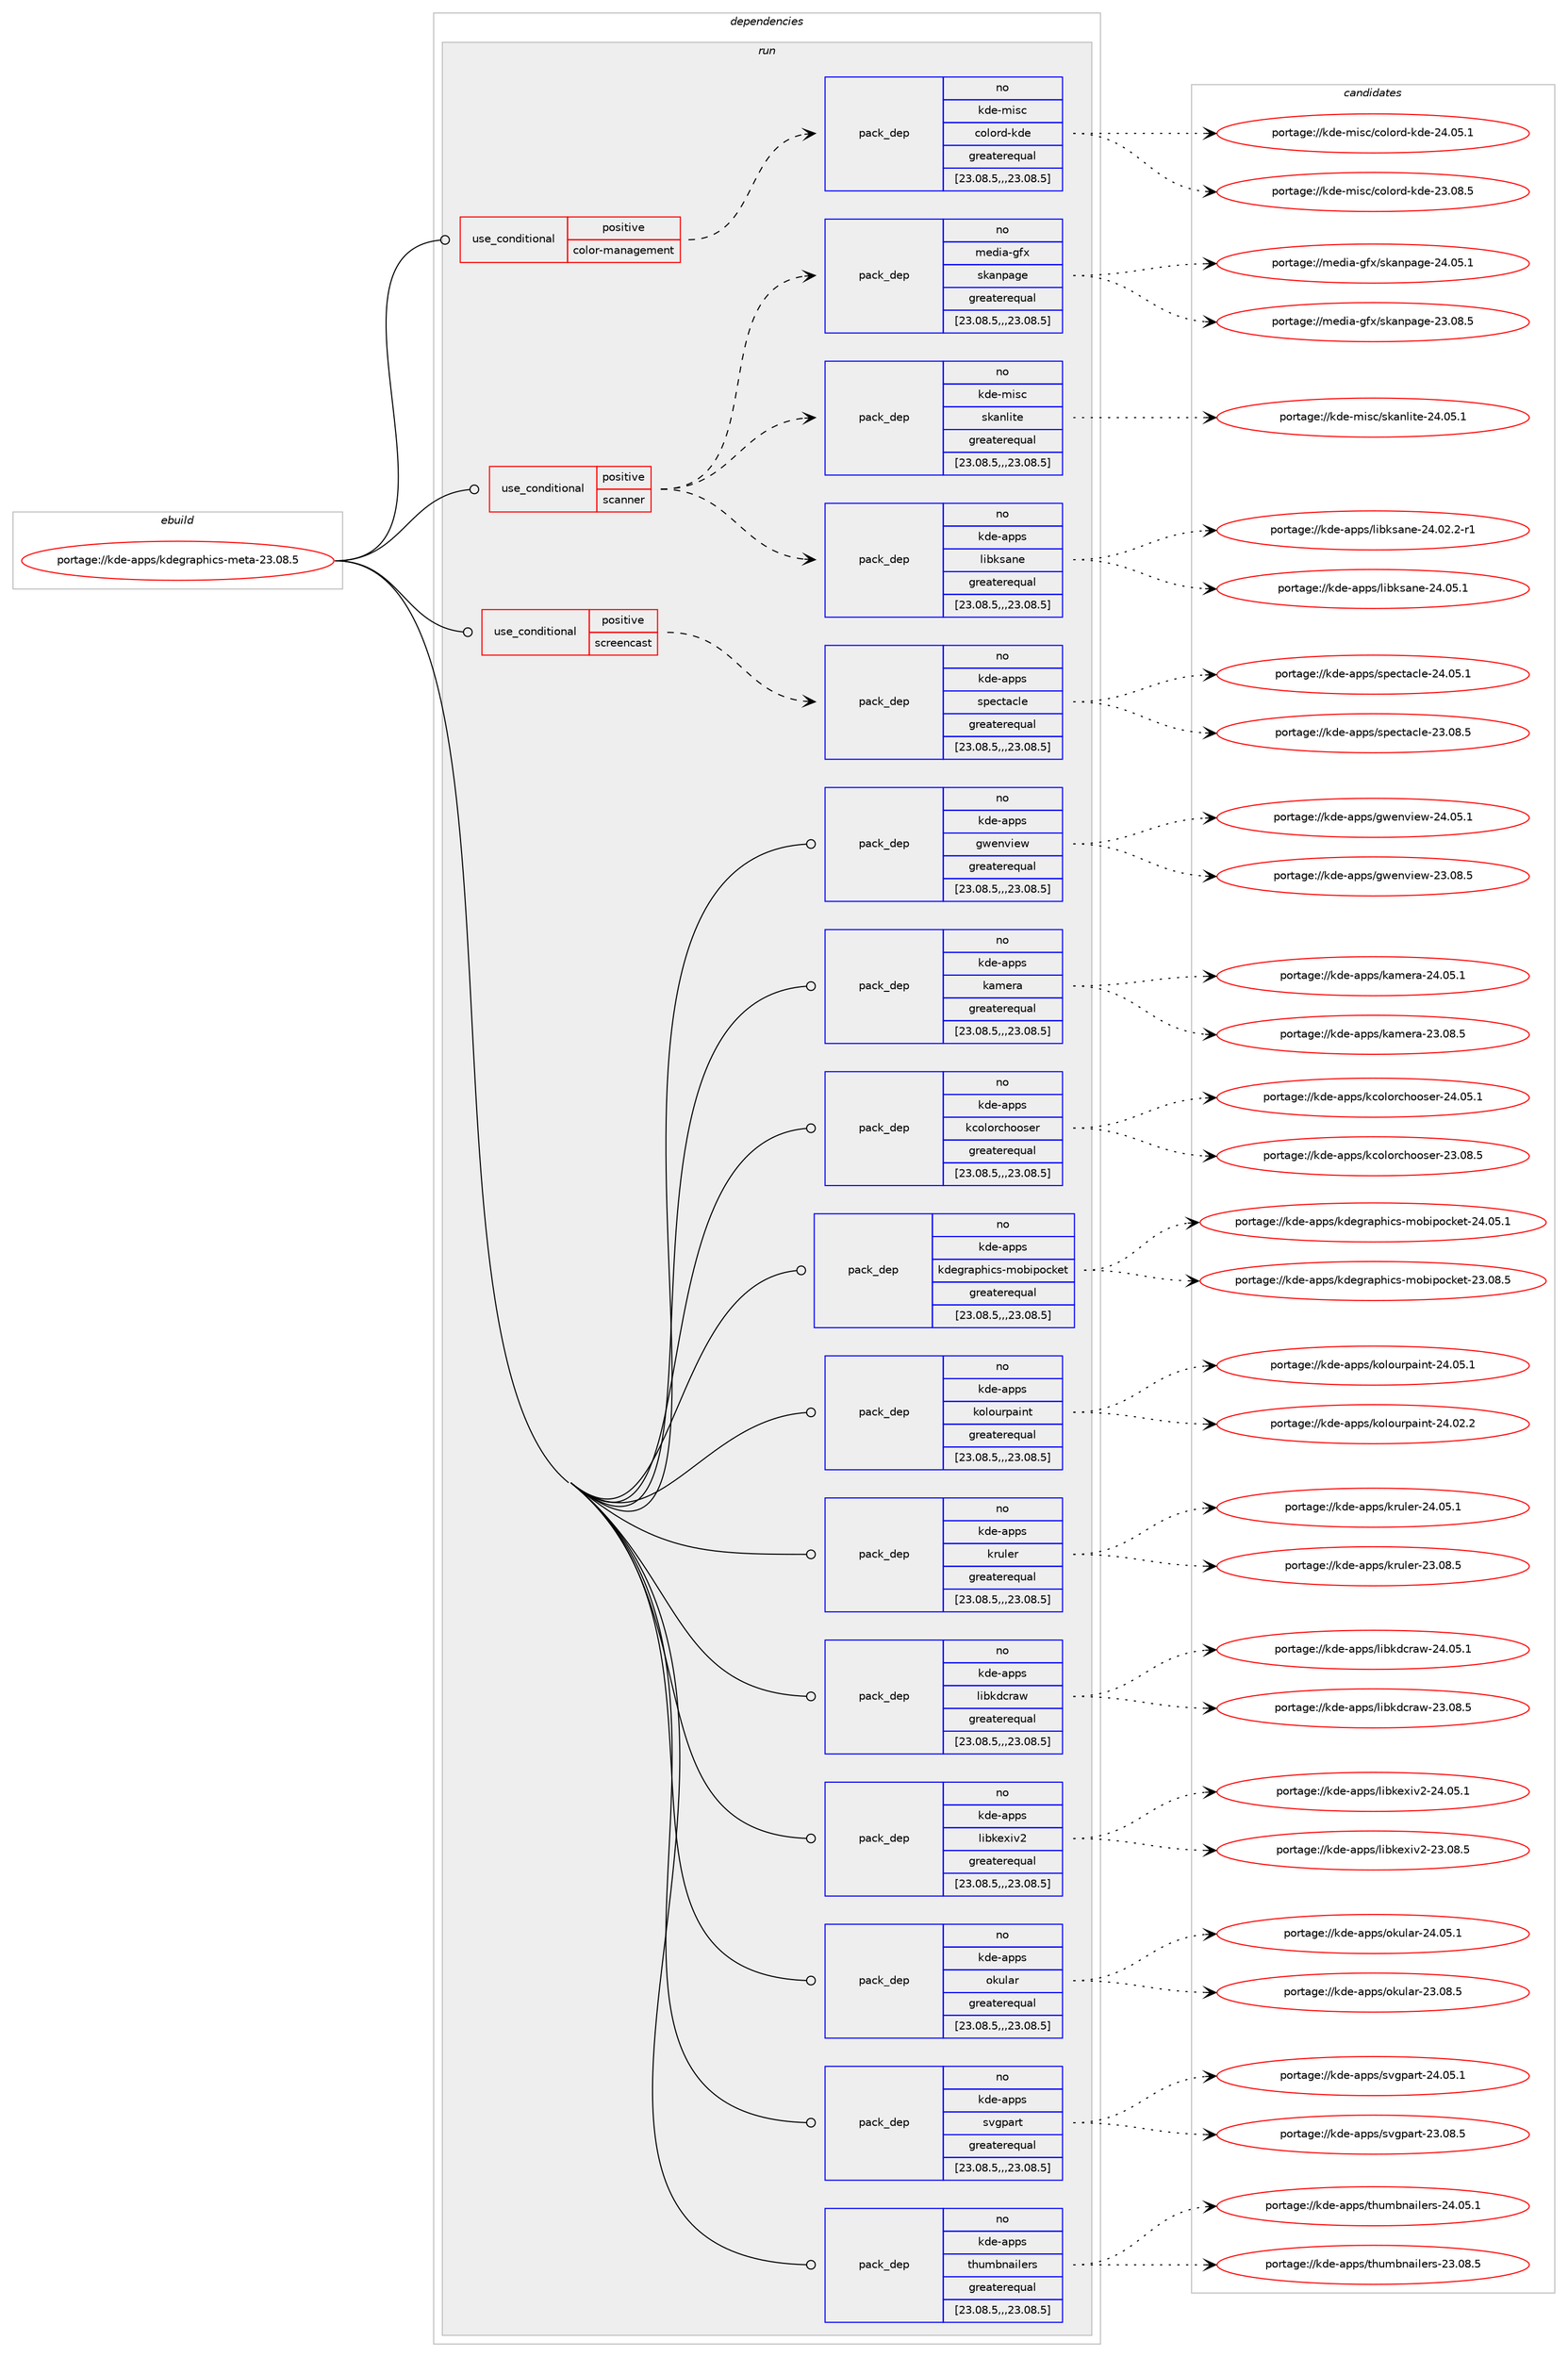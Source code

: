 digraph prolog {

# *************
# Graph options
# *************

newrank=true;
concentrate=true;
compound=true;
graph [rankdir=LR,fontname=Helvetica,fontsize=10,ranksep=1.5];#, ranksep=2.5, nodesep=0.2];
edge  [arrowhead=vee];
node  [fontname=Helvetica,fontsize=10];

# **********
# The ebuild
# **********

subgraph cluster_leftcol {
color=gray;
rank=same;
label=<<i>ebuild</i>>;
id [label="portage://kde-apps/kdegraphics-meta-23.08.5", color=red, width=4, href="../kde-apps/kdegraphics-meta-23.08.5.svg"];
}

# ****************
# The dependencies
# ****************

subgraph cluster_midcol {
color=gray;
label=<<i>dependencies</i>>;
subgraph cluster_compile {
fillcolor="#eeeeee";
style=filled;
label=<<i>compile</i>>;
}
subgraph cluster_compileandrun {
fillcolor="#eeeeee";
style=filled;
label=<<i>compile and run</i>>;
}
subgraph cluster_run {
fillcolor="#eeeeee";
style=filled;
label=<<i>run</i>>;
subgraph cond65581 {
dependency246452 [label=<<TABLE BORDER="0" CELLBORDER="1" CELLSPACING="0" CELLPADDING="4"><TR><TD ROWSPAN="3" CELLPADDING="10">use_conditional</TD></TR><TR><TD>positive</TD></TR><TR><TD>color-management</TD></TR></TABLE>>, shape=none, color=red];
subgraph pack179134 {
dependency246453 [label=<<TABLE BORDER="0" CELLBORDER="1" CELLSPACING="0" CELLPADDING="4" WIDTH="220"><TR><TD ROWSPAN="6" CELLPADDING="30">pack_dep</TD></TR><TR><TD WIDTH="110">no</TD></TR><TR><TD>kde-misc</TD></TR><TR><TD>colord-kde</TD></TR><TR><TD>greaterequal</TD></TR><TR><TD>[23.08.5,,,23.08.5]</TD></TR></TABLE>>, shape=none, color=blue];
}
dependency246452:e -> dependency246453:w [weight=20,style="dashed",arrowhead="vee"];
}
id:e -> dependency246452:w [weight=20,style="solid",arrowhead="odot"];
subgraph cond65582 {
dependency246454 [label=<<TABLE BORDER="0" CELLBORDER="1" CELLSPACING="0" CELLPADDING="4"><TR><TD ROWSPAN="3" CELLPADDING="10">use_conditional</TD></TR><TR><TD>positive</TD></TR><TR><TD>scanner</TD></TR></TABLE>>, shape=none, color=red];
subgraph pack179135 {
dependency246455 [label=<<TABLE BORDER="0" CELLBORDER="1" CELLSPACING="0" CELLPADDING="4" WIDTH="220"><TR><TD ROWSPAN="6" CELLPADDING="30">pack_dep</TD></TR><TR><TD WIDTH="110">no</TD></TR><TR><TD>kde-apps</TD></TR><TR><TD>libksane</TD></TR><TR><TD>greaterequal</TD></TR><TR><TD>[23.08.5,,,23.08.5]</TD></TR></TABLE>>, shape=none, color=blue];
}
dependency246454:e -> dependency246455:w [weight=20,style="dashed",arrowhead="vee"];
subgraph pack179136 {
dependency246456 [label=<<TABLE BORDER="0" CELLBORDER="1" CELLSPACING="0" CELLPADDING="4" WIDTH="220"><TR><TD ROWSPAN="6" CELLPADDING="30">pack_dep</TD></TR><TR><TD WIDTH="110">no</TD></TR><TR><TD>kde-misc</TD></TR><TR><TD>skanlite</TD></TR><TR><TD>greaterequal</TD></TR><TR><TD>[23.08.5,,,23.08.5]</TD></TR></TABLE>>, shape=none, color=blue];
}
dependency246454:e -> dependency246456:w [weight=20,style="dashed",arrowhead="vee"];
subgraph pack179137 {
dependency246457 [label=<<TABLE BORDER="0" CELLBORDER="1" CELLSPACING="0" CELLPADDING="4" WIDTH="220"><TR><TD ROWSPAN="6" CELLPADDING="30">pack_dep</TD></TR><TR><TD WIDTH="110">no</TD></TR><TR><TD>media-gfx</TD></TR><TR><TD>skanpage</TD></TR><TR><TD>greaterequal</TD></TR><TR><TD>[23.08.5,,,23.08.5]</TD></TR></TABLE>>, shape=none, color=blue];
}
dependency246454:e -> dependency246457:w [weight=20,style="dashed",arrowhead="vee"];
}
id:e -> dependency246454:w [weight=20,style="solid",arrowhead="odot"];
subgraph cond65583 {
dependency246458 [label=<<TABLE BORDER="0" CELLBORDER="1" CELLSPACING="0" CELLPADDING="4"><TR><TD ROWSPAN="3" CELLPADDING="10">use_conditional</TD></TR><TR><TD>positive</TD></TR><TR><TD>screencast</TD></TR></TABLE>>, shape=none, color=red];
subgraph pack179138 {
dependency246459 [label=<<TABLE BORDER="0" CELLBORDER="1" CELLSPACING="0" CELLPADDING="4" WIDTH="220"><TR><TD ROWSPAN="6" CELLPADDING="30">pack_dep</TD></TR><TR><TD WIDTH="110">no</TD></TR><TR><TD>kde-apps</TD></TR><TR><TD>spectacle</TD></TR><TR><TD>greaterequal</TD></TR><TR><TD>[23.08.5,,,23.08.5]</TD></TR></TABLE>>, shape=none, color=blue];
}
dependency246458:e -> dependency246459:w [weight=20,style="dashed",arrowhead="vee"];
}
id:e -> dependency246458:w [weight=20,style="solid",arrowhead="odot"];
subgraph pack179139 {
dependency246460 [label=<<TABLE BORDER="0" CELLBORDER="1" CELLSPACING="0" CELLPADDING="4" WIDTH="220"><TR><TD ROWSPAN="6" CELLPADDING="30">pack_dep</TD></TR><TR><TD WIDTH="110">no</TD></TR><TR><TD>kde-apps</TD></TR><TR><TD>gwenview</TD></TR><TR><TD>greaterequal</TD></TR><TR><TD>[23.08.5,,,23.08.5]</TD></TR></TABLE>>, shape=none, color=blue];
}
id:e -> dependency246460:w [weight=20,style="solid",arrowhead="odot"];
subgraph pack179140 {
dependency246461 [label=<<TABLE BORDER="0" CELLBORDER="1" CELLSPACING="0" CELLPADDING="4" WIDTH="220"><TR><TD ROWSPAN="6" CELLPADDING="30">pack_dep</TD></TR><TR><TD WIDTH="110">no</TD></TR><TR><TD>kde-apps</TD></TR><TR><TD>kamera</TD></TR><TR><TD>greaterequal</TD></TR><TR><TD>[23.08.5,,,23.08.5]</TD></TR></TABLE>>, shape=none, color=blue];
}
id:e -> dependency246461:w [weight=20,style="solid",arrowhead="odot"];
subgraph pack179141 {
dependency246462 [label=<<TABLE BORDER="0" CELLBORDER="1" CELLSPACING="0" CELLPADDING="4" WIDTH="220"><TR><TD ROWSPAN="6" CELLPADDING="30">pack_dep</TD></TR><TR><TD WIDTH="110">no</TD></TR><TR><TD>kde-apps</TD></TR><TR><TD>kcolorchooser</TD></TR><TR><TD>greaterequal</TD></TR><TR><TD>[23.08.5,,,23.08.5]</TD></TR></TABLE>>, shape=none, color=blue];
}
id:e -> dependency246462:w [weight=20,style="solid",arrowhead="odot"];
subgraph pack179142 {
dependency246463 [label=<<TABLE BORDER="0" CELLBORDER="1" CELLSPACING="0" CELLPADDING="4" WIDTH="220"><TR><TD ROWSPAN="6" CELLPADDING="30">pack_dep</TD></TR><TR><TD WIDTH="110">no</TD></TR><TR><TD>kde-apps</TD></TR><TR><TD>kdegraphics-mobipocket</TD></TR><TR><TD>greaterequal</TD></TR><TR><TD>[23.08.5,,,23.08.5]</TD></TR></TABLE>>, shape=none, color=blue];
}
id:e -> dependency246463:w [weight=20,style="solid",arrowhead="odot"];
subgraph pack179143 {
dependency246464 [label=<<TABLE BORDER="0" CELLBORDER="1" CELLSPACING="0" CELLPADDING="4" WIDTH="220"><TR><TD ROWSPAN="6" CELLPADDING="30">pack_dep</TD></TR><TR><TD WIDTH="110">no</TD></TR><TR><TD>kde-apps</TD></TR><TR><TD>kolourpaint</TD></TR><TR><TD>greaterequal</TD></TR><TR><TD>[23.08.5,,,23.08.5]</TD></TR></TABLE>>, shape=none, color=blue];
}
id:e -> dependency246464:w [weight=20,style="solid",arrowhead="odot"];
subgraph pack179144 {
dependency246465 [label=<<TABLE BORDER="0" CELLBORDER="1" CELLSPACING="0" CELLPADDING="4" WIDTH="220"><TR><TD ROWSPAN="6" CELLPADDING="30">pack_dep</TD></TR><TR><TD WIDTH="110">no</TD></TR><TR><TD>kde-apps</TD></TR><TR><TD>kruler</TD></TR><TR><TD>greaterequal</TD></TR><TR><TD>[23.08.5,,,23.08.5]</TD></TR></TABLE>>, shape=none, color=blue];
}
id:e -> dependency246465:w [weight=20,style="solid",arrowhead="odot"];
subgraph pack179145 {
dependency246466 [label=<<TABLE BORDER="0" CELLBORDER="1" CELLSPACING="0" CELLPADDING="4" WIDTH="220"><TR><TD ROWSPAN="6" CELLPADDING="30">pack_dep</TD></TR><TR><TD WIDTH="110">no</TD></TR><TR><TD>kde-apps</TD></TR><TR><TD>libkdcraw</TD></TR><TR><TD>greaterequal</TD></TR><TR><TD>[23.08.5,,,23.08.5]</TD></TR></TABLE>>, shape=none, color=blue];
}
id:e -> dependency246466:w [weight=20,style="solid",arrowhead="odot"];
subgraph pack179146 {
dependency246467 [label=<<TABLE BORDER="0" CELLBORDER="1" CELLSPACING="0" CELLPADDING="4" WIDTH="220"><TR><TD ROWSPAN="6" CELLPADDING="30">pack_dep</TD></TR><TR><TD WIDTH="110">no</TD></TR><TR><TD>kde-apps</TD></TR><TR><TD>libkexiv2</TD></TR><TR><TD>greaterequal</TD></TR><TR><TD>[23.08.5,,,23.08.5]</TD></TR></TABLE>>, shape=none, color=blue];
}
id:e -> dependency246467:w [weight=20,style="solid",arrowhead="odot"];
subgraph pack179147 {
dependency246468 [label=<<TABLE BORDER="0" CELLBORDER="1" CELLSPACING="0" CELLPADDING="4" WIDTH="220"><TR><TD ROWSPAN="6" CELLPADDING="30">pack_dep</TD></TR><TR><TD WIDTH="110">no</TD></TR><TR><TD>kde-apps</TD></TR><TR><TD>okular</TD></TR><TR><TD>greaterequal</TD></TR><TR><TD>[23.08.5,,,23.08.5]</TD></TR></TABLE>>, shape=none, color=blue];
}
id:e -> dependency246468:w [weight=20,style="solid",arrowhead="odot"];
subgraph pack179148 {
dependency246469 [label=<<TABLE BORDER="0" CELLBORDER="1" CELLSPACING="0" CELLPADDING="4" WIDTH="220"><TR><TD ROWSPAN="6" CELLPADDING="30">pack_dep</TD></TR><TR><TD WIDTH="110">no</TD></TR><TR><TD>kde-apps</TD></TR><TR><TD>svgpart</TD></TR><TR><TD>greaterequal</TD></TR><TR><TD>[23.08.5,,,23.08.5]</TD></TR></TABLE>>, shape=none, color=blue];
}
id:e -> dependency246469:w [weight=20,style="solid",arrowhead="odot"];
subgraph pack179149 {
dependency246470 [label=<<TABLE BORDER="0" CELLBORDER="1" CELLSPACING="0" CELLPADDING="4" WIDTH="220"><TR><TD ROWSPAN="6" CELLPADDING="30">pack_dep</TD></TR><TR><TD WIDTH="110">no</TD></TR><TR><TD>kde-apps</TD></TR><TR><TD>thumbnailers</TD></TR><TR><TD>greaterequal</TD></TR><TR><TD>[23.08.5,,,23.08.5]</TD></TR></TABLE>>, shape=none, color=blue];
}
id:e -> dependency246470:w [weight=20,style="solid",arrowhead="odot"];
}
}

# **************
# The candidates
# **************

subgraph cluster_choices {
rank=same;
color=gray;
label=<<i>candidates</i>>;

subgraph choice179134 {
color=black;
nodesep=1;
choice10710010145109105115994799111108111114100451071001014550514648564653 [label="portage://kde-misc/colord-kde-23.08.5", color=red, width=4,href="../kde-misc/colord-kde-23.08.5.svg"];
choice10710010145109105115994799111108111114100451071001014550524648534649 [label="portage://kde-misc/colord-kde-24.05.1", color=red, width=4,href="../kde-misc/colord-kde-24.05.1.svg"];
dependency246453:e -> choice10710010145109105115994799111108111114100451071001014550514648564653:w [style=dotted,weight="100"];
dependency246453:e -> choice10710010145109105115994799111108111114100451071001014550524648534649:w [style=dotted,weight="100"];
}
subgraph choice179135 {
color=black;
nodesep=1;
choice107100101459711211211547108105981071159711010145505246485046504511449 [label="portage://kde-apps/libksane-24.02.2-r1", color=red, width=4,href="../kde-apps/libksane-24.02.2-r1.svg"];
choice10710010145971121121154710810598107115971101014550524648534649 [label="portage://kde-apps/libksane-24.05.1", color=red, width=4,href="../kde-apps/libksane-24.05.1.svg"];
dependency246455:e -> choice107100101459711211211547108105981071159711010145505246485046504511449:w [style=dotted,weight="100"];
dependency246455:e -> choice10710010145971121121154710810598107115971101014550524648534649:w [style=dotted,weight="100"];
}
subgraph choice179136 {
color=black;
nodesep=1;
choice107100101451091051159947115107971101081051161014550524648534649 [label="portage://kde-misc/skanlite-24.05.1", color=red, width=4,href="../kde-misc/skanlite-24.05.1.svg"];
dependency246456:e -> choice107100101451091051159947115107971101081051161014550524648534649:w [style=dotted,weight="100"];
}
subgraph choice179137 {
color=black;
nodesep=1;
choice10910110010597451031021204711510797110112971031014550514648564653 [label="portage://media-gfx/skanpage-23.08.5", color=red, width=4,href="../media-gfx/skanpage-23.08.5.svg"];
choice10910110010597451031021204711510797110112971031014550524648534649 [label="portage://media-gfx/skanpage-24.05.1", color=red, width=4,href="../media-gfx/skanpage-24.05.1.svg"];
dependency246457:e -> choice10910110010597451031021204711510797110112971031014550514648564653:w [style=dotted,weight="100"];
dependency246457:e -> choice10910110010597451031021204711510797110112971031014550524648534649:w [style=dotted,weight="100"];
}
subgraph choice179138 {
color=black;
nodesep=1;
choice1071001014597112112115471151121019911697991081014550514648564653 [label="portage://kde-apps/spectacle-23.08.5", color=red, width=4,href="../kde-apps/spectacle-23.08.5.svg"];
choice1071001014597112112115471151121019911697991081014550524648534649 [label="portage://kde-apps/spectacle-24.05.1", color=red, width=4,href="../kde-apps/spectacle-24.05.1.svg"];
dependency246459:e -> choice1071001014597112112115471151121019911697991081014550514648564653:w [style=dotted,weight="100"];
dependency246459:e -> choice1071001014597112112115471151121019911697991081014550524648534649:w [style=dotted,weight="100"];
}
subgraph choice179139 {
color=black;
nodesep=1;
choice1071001014597112112115471031191011101181051011194550514648564653 [label="portage://kde-apps/gwenview-23.08.5", color=red, width=4,href="../kde-apps/gwenview-23.08.5.svg"];
choice1071001014597112112115471031191011101181051011194550524648534649 [label="portage://kde-apps/gwenview-24.05.1", color=red, width=4,href="../kde-apps/gwenview-24.05.1.svg"];
dependency246460:e -> choice1071001014597112112115471031191011101181051011194550514648564653:w [style=dotted,weight="100"];
dependency246460:e -> choice1071001014597112112115471031191011101181051011194550524648534649:w [style=dotted,weight="100"];
}
subgraph choice179140 {
color=black;
nodesep=1;
choice10710010145971121121154710797109101114974550514648564653 [label="portage://kde-apps/kamera-23.08.5", color=red, width=4,href="../kde-apps/kamera-23.08.5.svg"];
choice10710010145971121121154710797109101114974550524648534649 [label="portage://kde-apps/kamera-24.05.1", color=red, width=4,href="../kde-apps/kamera-24.05.1.svg"];
dependency246461:e -> choice10710010145971121121154710797109101114974550514648564653:w [style=dotted,weight="100"];
dependency246461:e -> choice10710010145971121121154710797109101114974550524648534649:w [style=dotted,weight="100"];
}
subgraph choice179141 {
color=black;
nodesep=1;
choice10710010145971121121154710799111108111114991041111111151011144550514648564653 [label="portage://kde-apps/kcolorchooser-23.08.5", color=red, width=4,href="../kde-apps/kcolorchooser-23.08.5.svg"];
choice10710010145971121121154710799111108111114991041111111151011144550524648534649 [label="portage://kde-apps/kcolorchooser-24.05.1", color=red, width=4,href="../kde-apps/kcolorchooser-24.05.1.svg"];
dependency246462:e -> choice10710010145971121121154710799111108111114991041111111151011144550514648564653:w [style=dotted,weight="100"];
dependency246462:e -> choice10710010145971121121154710799111108111114991041111111151011144550524648534649:w [style=dotted,weight="100"];
}
subgraph choice179142 {
color=black;
nodesep=1;
choice10710010145971121121154710710010110311497112104105991154510911198105112111991071011164550514648564653 [label="portage://kde-apps/kdegraphics-mobipocket-23.08.5", color=red, width=4,href="../kde-apps/kdegraphics-mobipocket-23.08.5.svg"];
choice10710010145971121121154710710010110311497112104105991154510911198105112111991071011164550524648534649 [label="portage://kde-apps/kdegraphics-mobipocket-24.05.1", color=red, width=4,href="../kde-apps/kdegraphics-mobipocket-24.05.1.svg"];
dependency246463:e -> choice10710010145971121121154710710010110311497112104105991154510911198105112111991071011164550514648564653:w [style=dotted,weight="100"];
dependency246463:e -> choice10710010145971121121154710710010110311497112104105991154510911198105112111991071011164550524648534649:w [style=dotted,weight="100"];
}
subgraph choice179143 {
color=black;
nodesep=1;
choice107100101459711211211547107111108111117114112971051101164550524648504650 [label="portage://kde-apps/kolourpaint-24.02.2", color=red, width=4,href="../kde-apps/kolourpaint-24.02.2.svg"];
choice107100101459711211211547107111108111117114112971051101164550524648534649 [label="portage://kde-apps/kolourpaint-24.05.1", color=red, width=4,href="../kde-apps/kolourpaint-24.05.1.svg"];
dependency246464:e -> choice107100101459711211211547107111108111117114112971051101164550524648504650:w [style=dotted,weight="100"];
dependency246464:e -> choice107100101459711211211547107111108111117114112971051101164550524648534649:w [style=dotted,weight="100"];
}
subgraph choice179144 {
color=black;
nodesep=1;
choice1071001014597112112115471071141171081011144550514648564653 [label="portage://kde-apps/kruler-23.08.5", color=red, width=4,href="../kde-apps/kruler-23.08.5.svg"];
choice1071001014597112112115471071141171081011144550524648534649 [label="portage://kde-apps/kruler-24.05.1", color=red, width=4,href="../kde-apps/kruler-24.05.1.svg"];
dependency246465:e -> choice1071001014597112112115471071141171081011144550514648564653:w [style=dotted,weight="100"];
dependency246465:e -> choice1071001014597112112115471071141171081011144550524648534649:w [style=dotted,weight="100"];
}
subgraph choice179145 {
color=black;
nodesep=1;
choice1071001014597112112115471081059810710099114971194550514648564653 [label="portage://kde-apps/libkdcraw-23.08.5", color=red, width=4,href="../kde-apps/libkdcraw-23.08.5.svg"];
choice1071001014597112112115471081059810710099114971194550524648534649 [label="portage://kde-apps/libkdcraw-24.05.1", color=red, width=4,href="../kde-apps/libkdcraw-24.05.1.svg"];
dependency246466:e -> choice1071001014597112112115471081059810710099114971194550514648564653:w [style=dotted,weight="100"];
dependency246466:e -> choice1071001014597112112115471081059810710099114971194550524648534649:w [style=dotted,weight="100"];
}
subgraph choice179146 {
color=black;
nodesep=1;
choice10710010145971121121154710810598107101120105118504550514648564653 [label="portage://kde-apps/libkexiv2-23.08.5", color=red, width=4,href="../kde-apps/libkexiv2-23.08.5.svg"];
choice10710010145971121121154710810598107101120105118504550524648534649 [label="portage://kde-apps/libkexiv2-24.05.1", color=red, width=4,href="../kde-apps/libkexiv2-24.05.1.svg"];
dependency246467:e -> choice10710010145971121121154710810598107101120105118504550514648564653:w [style=dotted,weight="100"];
dependency246467:e -> choice10710010145971121121154710810598107101120105118504550524648534649:w [style=dotted,weight="100"];
}
subgraph choice179147 {
color=black;
nodesep=1;
choice107100101459711211211547111107117108971144550514648564653 [label="portage://kde-apps/okular-23.08.5", color=red, width=4,href="../kde-apps/okular-23.08.5.svg"];
choice107100101459711211211547111107117108971144550524648534649 [label="portage://kde-apps/okular-24.05.1", color=red, width=4,href="../kde-apps/okular-24.05.1.svg"];
dependency246468:e -> choice107100101459711211211547111107117108971144550514648564653:w [style=dotted,weight="100"];
dependency246468:e -> choice107100101459711211211547111107117108971144550524648534649:w [style=dotted,weight="100"];
}
subgraph choice179148 {
color=black;
nodesep=1;
choice107100101459711211211547115118103112971141164550514648564653 [label="portage://kde-apps/svgpart-23.08.5", color=red, width=4,href="../kde-apps/svgpart-23.08.5.svg"];
choice107100101459711211211547115118103112971141164550524648534649 [label="portage://kde-apps/svgpart-24.05.1", color=red, width=4,href="../kde-apps/svgpart-24.05.1.svg"];
dependency246469:e -> choice107100101459711211211547115118103112971141164550514648564653:w [style=dotted,weight="100"];
dependency246469:e -> choice107100101459711211211547115118103112971141164550524648534649:w [style=dotted,weight="100"];
}
subgraph choice179149 {
color=black;
nodesep=1;
choice10710010145971121121154711610411710998110971051081011141154550514648564653 [label="portage://kde-apps/thumbnailers-23.08.5", color=red, width=4,href="../kde-apps/thumbnailers-23.08.5.svg"];
choice10710010145971121121154711610411710998110971051081011141154550524648534649 [label="portage://kde-apps/thumbnailers-24.05.1", color=red, width=4,href="../kde-apps/thumbnailers-24.05.1.svg"];
dependency246470:e -> choice10710010145971121121154711610411710998110971051081011141154550514648564653:w [style=dotted,weight="100"];
dependency246470:e -> choice10710010145971121121154711610411710998110971051081011141154550524648534649:w [style=dotted,weight="100"];
}
}

}
